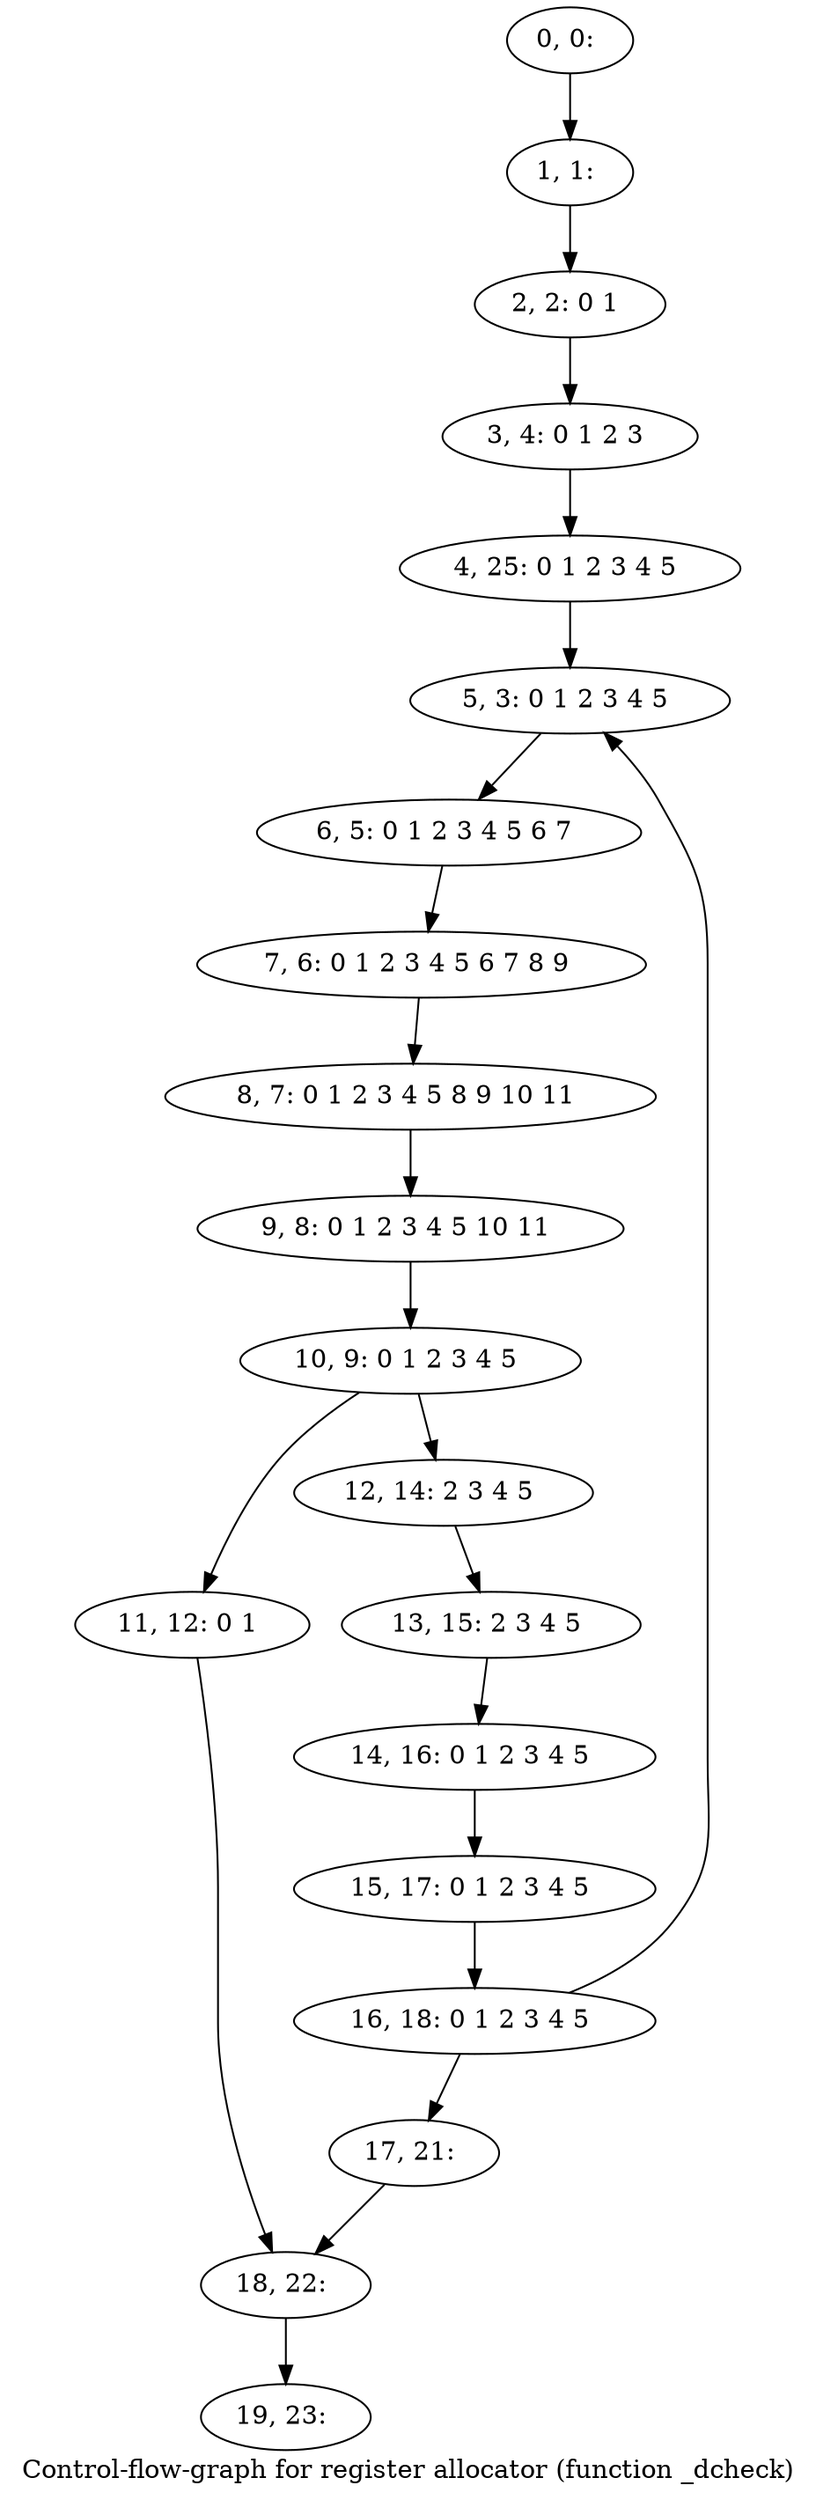 digraph G {
graph [label="Control-flow-graph for register allocator (function _dcheck)"]
0[label="0, 0: "];
1[label="1, 1: "];
2[label="2, 2: 0 1 "];
3[label="3, 4: 0 1 2 3 "];
4[label="4, 25: 0 1 2 3 4 5 "];
5[label="5, 3: 0 1 2 3 4 5 "];
6[label="6, 5: 0 1 2 3 4 5 6 7 "];
7[label="7, 6: 0 1 2 3 4 5 6 7 8 9 "];
8[label="8, 7: 0 1 2 3 4 5 8 9 10 11 "];
9[label="9, 8: 0 1 2 3 4 5 10 11 "];
10[label="10, 9: 0 1 2 3 4 5 "];
11[label="11, 12: 0 1 "];
12[label="12, 14: 2 3 4 5 "];
13[label="13, 15: 2 3 4 5 "];
14[label="14, 16: 0 1 2 3 4 5 "];
15[label="15, 17: 0 1 2 3 4 5 "];
16[label="16, 18: 0 1 2 3 4 5 "];
17[label="17, 21: "];
18[label="18, 22: "];
19[label="19, 23: "];
0->1 ;
1->2 ;
2->3 ;
3->4 ;
4->5 ;
5->6 ;
6->7 ;
7->8 ;
8->9 ;
9->10 ;
10->11 ;
10->12 ;
11->18 ;
12->13 ;
13->14 ;
14->15 ;
15->16 ;
16->17 ;
16->5 ;
17->18 ;
18->19 ;
}
